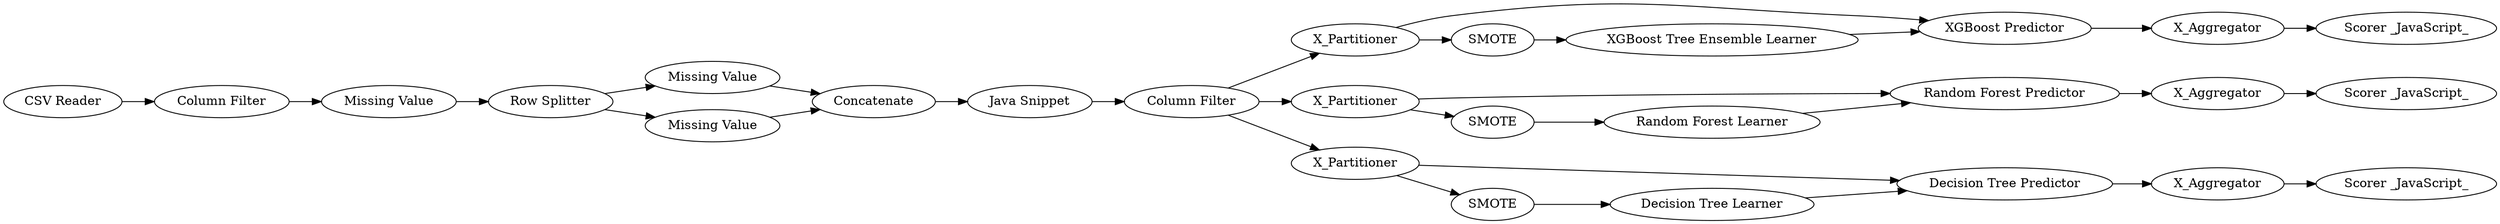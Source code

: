 digraph {
	321 -> 320
	315 -> 316
	295 -> 275
	292 -> 317
	286 -> 287
	132 -> 134
	132 -> 133
	134 -> 135
	292 -> 284
	281 -> 292
	322 -> 319
	313 -> 314
	133 -> 135
	314 -> 315
	284 -> 287
	323 -> 324
	287 -> 288
	284 -> 285
	278 -> 132
	317 -> 314
	317 -> 318
	135 -> 281
	285 -> 286
	318 -> 313
	288 -> 293
	292 -> 321
	320 -> 323
	319 -> 320
	321 -> 322
	275 -> 278
	133 [label="Missing Value"]
	292 [label="Column Filter"]
	320 [label="XGBoost Predictor"]
	324 [label="Scorer _JavaScript_"]
	275 [label="Column Filter"]
	284 [label=X_Partitioner]
	322 [label=SMOTE]
	286 [label="Decision Tree Learner"]
	295 [label="CSV Reader"]
	313 [label="Random Forest Learner"]
	315 [label=X_Aggregator]
	316 [label="Scorer _JavaScript_"]
	288 [label=X_Aggregator]
	281 [label="Java Snippet"]
	319 [label="XGBoost Tree Ensemble Learner"]
	285 [label=SMOTE]
	287 [label="Decision Tree Predictor"]
	293 [label="Scorer _JavaScript_"]
	321 [label=X_Partitioner]
	135 [label=Concatenate]
	134 [label="Missing Value"]
	278 [label="Missing Value"]
	314 [label="Random Forest Predictor"]
	318 [label=SMOTE]
	323 [label=X_Aggregator]
	317 [label=X_Partitioner]
	132 [label="Row Splitter"]
	rankdir=LR
}
